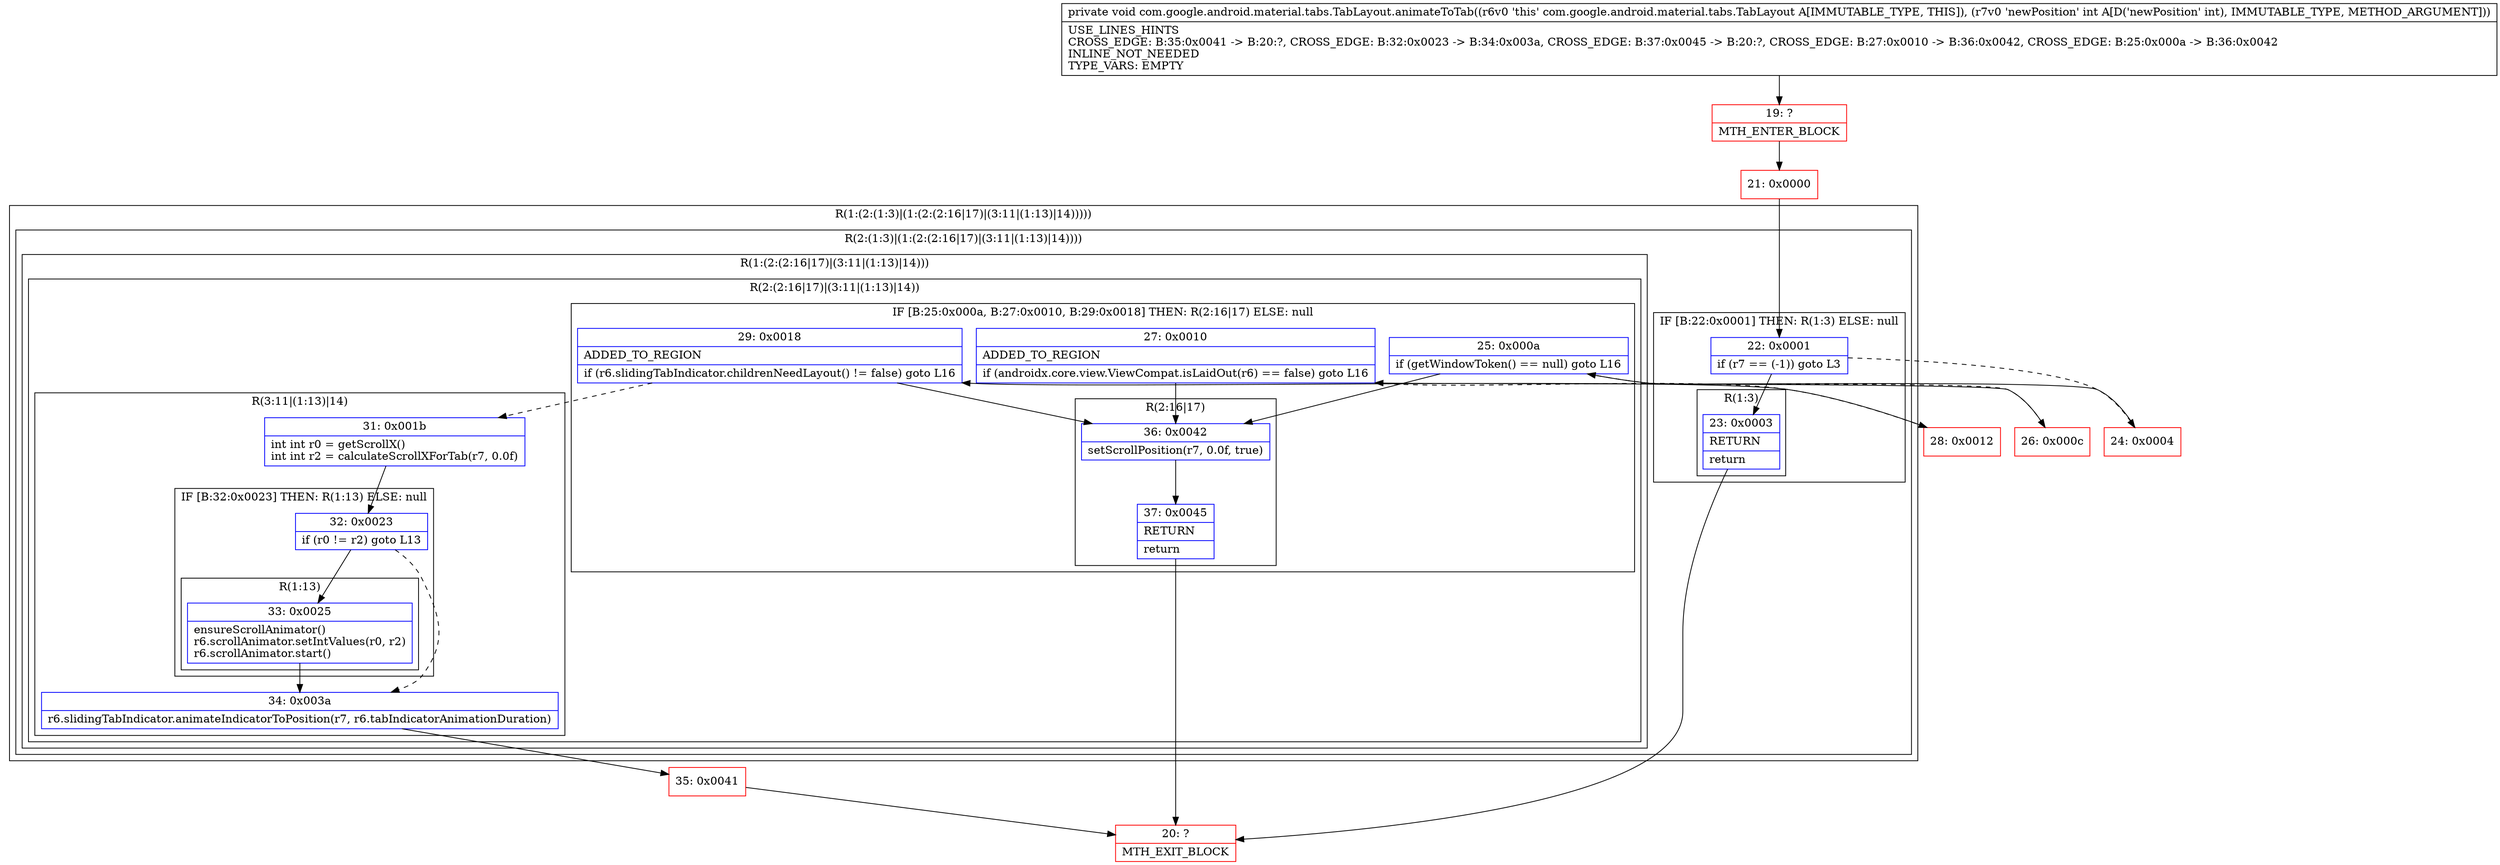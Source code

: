 digraph "CFG forcom.google.android.material.tabs.TabLayout.animateToTab(I)V" {
subgraph cluster_Region_180858272 {
label = "R(1:(2:(1:3)|(1:(2:(2:16|17)|(3:11|(1:13)|14)))))";
node [shape=record,color=blue];
subgraph cluster_Region_626087970 {
label = "R(2:(1:3)|(1:(2:(2:16|17)|(3:11|(1:13)|14))))";
node [shape=record,color=blue];
subgraph cluster_IfRegion_757785730 {
label = "IF [B:22:0x0001] THEN: R(1:3) ELSE: null";
node [shape=record,color=blue];
Node_22 [shape=record,label="{22\:\ 0x0001|if (r7 == (\-1)) goto L3\l}"];
subgraph cluster_Region_1543996616 {
label = "R(1:3)";
node [shape=record,color=blue];
Node_23 [shape=record,label="{23\:\ 0x0003|RETURN\l|return\l}"];
}
}
subgraph cluster_Region_1805293637 {
label = "R(1:(2:(2:16|17)|(3:11|(1:13)|14)))";
node [shape=record,color=blue];
subgraph cluster_Region_1143299420 {
label = "R(2:(2:16|17)|(3:11|(1:13)|14))";
node [shape=record,color=blue];
subgraph cluster_IfRegion_1045544878 {
label = "IF [B:25:0x000a, B:27:0x0010, B:29:0x0018] THEN: R(2:16|17) ELSE: null";
node [shape=record,color=blue];
Node_25 [shape=record,label="{25\:\ 0x000a|if (getWindowToken() == null) goto L16\l}"];
Node_27 [shape=record,label="{27\:\ 0x0010|ADDED_TO_REGION\l|if (androidx.core.view.ViewCompat.isLaidOut(r6) == false) goto L16\l}"];
Node_29 [shape=record,label="{29\:\ 0x0018|ADDED_TO_REGION\l|if (r6.slidingTabIndicator.childrenNeedLayout() != false) goto L16\l}"];
subgraph cluster_Region_1586515304 {
label = "R(2:16|17)";
node [shape=record,color=blue];
Node_36 [shape=record,label="{36\:\ 0x0042|setScrollPosition(r7, 0.0f, true)\l}"];
Node_37 [shape=record,label="{37\:\ 0x0045|RETURN\l|return\l}"];
}
}
subgraph cluster_Region_592436083 {
label = "R(3:11|(1:13)|14)";
node [shape=record,color=blue];
Node_31 [shape=record,label="{31\:\ 0x001b|int int r0 = getScrollX()\lint int r2 = calculateScrollXForTab(r7, 0.0f)\l}"];
subgraph cluster_IfRegion_530791307 {
label = "IF [B:32:0x0023] THEN: R(1:13) ELSE: null";
node [shape=record,color=blue];
Node_32 [shape=record,label="{32\:\ 0x0023|if (r0 != r2) goto L13\l}"];
subgraph cluster_Region_998028218 {
label = "R(1:13)";
node [shape=record,color=blue];
Node_33 [shape=record,label="{33\:\ 0x0025|ensureScrollAnimator()\lr6.scrollAnimator.setIntValues(r0, r2)\lr6.scrollAnimator.start()\l}"];
}
}
Node_34 [shape=record,label="{34\:\ 0x003a|r6.slidingTabIndicator.animateIndicatorToPosition(r7, r6.tabIndicatorAnimationDuration)\l}"];
}
}
}
}
}
Node_19 [shape=record,color=red,label="{19\:\ ?|MTH_ENTER_BLOCK\l}"];
Node_21 [shape=record,color=red,label="{21\:\ 0x0000}"];
Node_20 [shape=record,color=red,label="{20\:\ ?|MTH_EXIT_BLOCK\l}"];
Node_24 [shape=record,color=red,label="{24\:\ 0x0004}"];
Node_26 [shape=record,color=red,label="{26\:\ 0x000c}"];
Node_28 [shape=record,color=red,label="{28\:\ 0x0012}"];
Node_35 [shape=record,color=red,label="{35\:\ 0x0041}"];
MethodNode[shape=record,label="{private void com.google.android.material.tabs.TabLayout.animateToTab((r6v0 'this' com.google.android.material.tabs.TabLayout A[IMMUTABLE_TYPE, THIS]), (r7v0 'newPosition' int A[D('newPosition' int), IMMUTABLE_TYPE, METHOD_ARGUMENT]))  | USE_LINES_HINTS\lCROSS_EDGE: B:35:0x0041 \-\> B:20:?, CROSS_EDGE: B:32:0x0023 \-\> B:34:0x003a, CROSS_EDGE: B:37:0x0045 \-\> B:20:?, CROSS_EDGE: B:27:0x0010 \-\> B:36:0x0042, CROSS_EDGE: B:25:0x000a \-\> B:36:0x0042\lINLINE_NOT_NEEDED\lTYPE_VARS: EMPTY\l}"];
MethodNode -> Node_19;Node_22 -> Node_23;
Node_22 -> Node_24[style=dashed];
Node_23 -> Node_20;
Node_25 -> Node_26[style=dashed];
Node_25 -> Node_36;
Node_27 -> Node_28[style=dashed];
Node_27 -> Node_36;
Node_29 -> Node_31[style=dashed];
Node_29 -> Node_36;
Node_36 -> Node_37;
Node_37 -> Node_20;
Node_31 -> Node_32;
Node_32 -> Node_33;
Node_32 -> Node_34[style=dashed];
Node_33 -> Node_34;
Node_34 -> Node_35;
Node_19 -> Node_21;
Node_21 -> Node_22;
Node_24 -> Node_25;
Node_26 -> Node_27;
Node_28 -> Node_29;
Node_35 -> Node_20;
}

